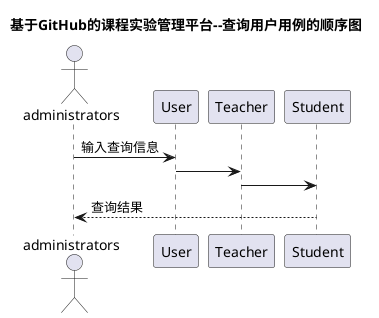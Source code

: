 @startuml
title 基于GitHub的课程实验管理平台--查询用户用例的顺序图
actor administrators
administrators -> User : 输入查询信息
User -> Teacher
Teacher -> Student
Student --> administrators : 查询结果
@enduml